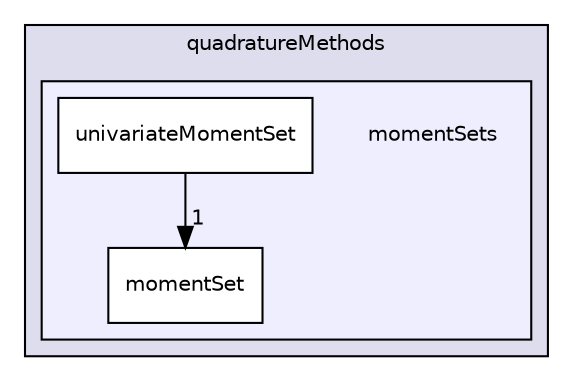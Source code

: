 digraph "momentSets" {
  bgcolor=transparent;
  compound=true
  node [ fontsize="10", fontname="Helvetica"];
  edge [ labelfontsize="10", labelfontname="Helvetica"];
  subgraph clusterdir_259a5a6e928303d9988273e835fb5828 {
    graph [ bgcolor="#ddddee", pencolor="black", label="quadratureMethods" fontname="Helvetica", fontsize="10", URL="dir_259a5a6e928303d9988273e835fb5828.html"]
  subgraph clusterdir_28a10e058b67f0d7e124cb3c5246e6cb {
    graph [ bgcolor="#eeeeff", pencolor="black", label="" URL="dir_28a10e058b67f0d7e124cb3c5246e6cb.html"];
    dir_28a10e058b67f0d7e124cb3c5246e6cb [shape=plaintext label="momentSets"];
    dir_5649e4d055fee5650da77731fdab85d9 [shape=box label="momentSet" color="black" fillcolor="white" style="filled" URL="dir_5649e4d055fee5650da77731fdab85d9.html"];
    dir_fd144807c3608c11d3f3261e35716445 [shape=box label="univariateMomentSet" color="black" fillcolor="white" style="filled" URL="dir_fd144807c3608c11d3f3261e35716445.html"];
  }
  }
  dir_fd144807c3608c11d3f3261e35716445->dir_5649e4d055fee5650da77731fdab85d9 [headlabel="1", labeldistance=1.5 headhref="dir_000243_000166.html"];
}
